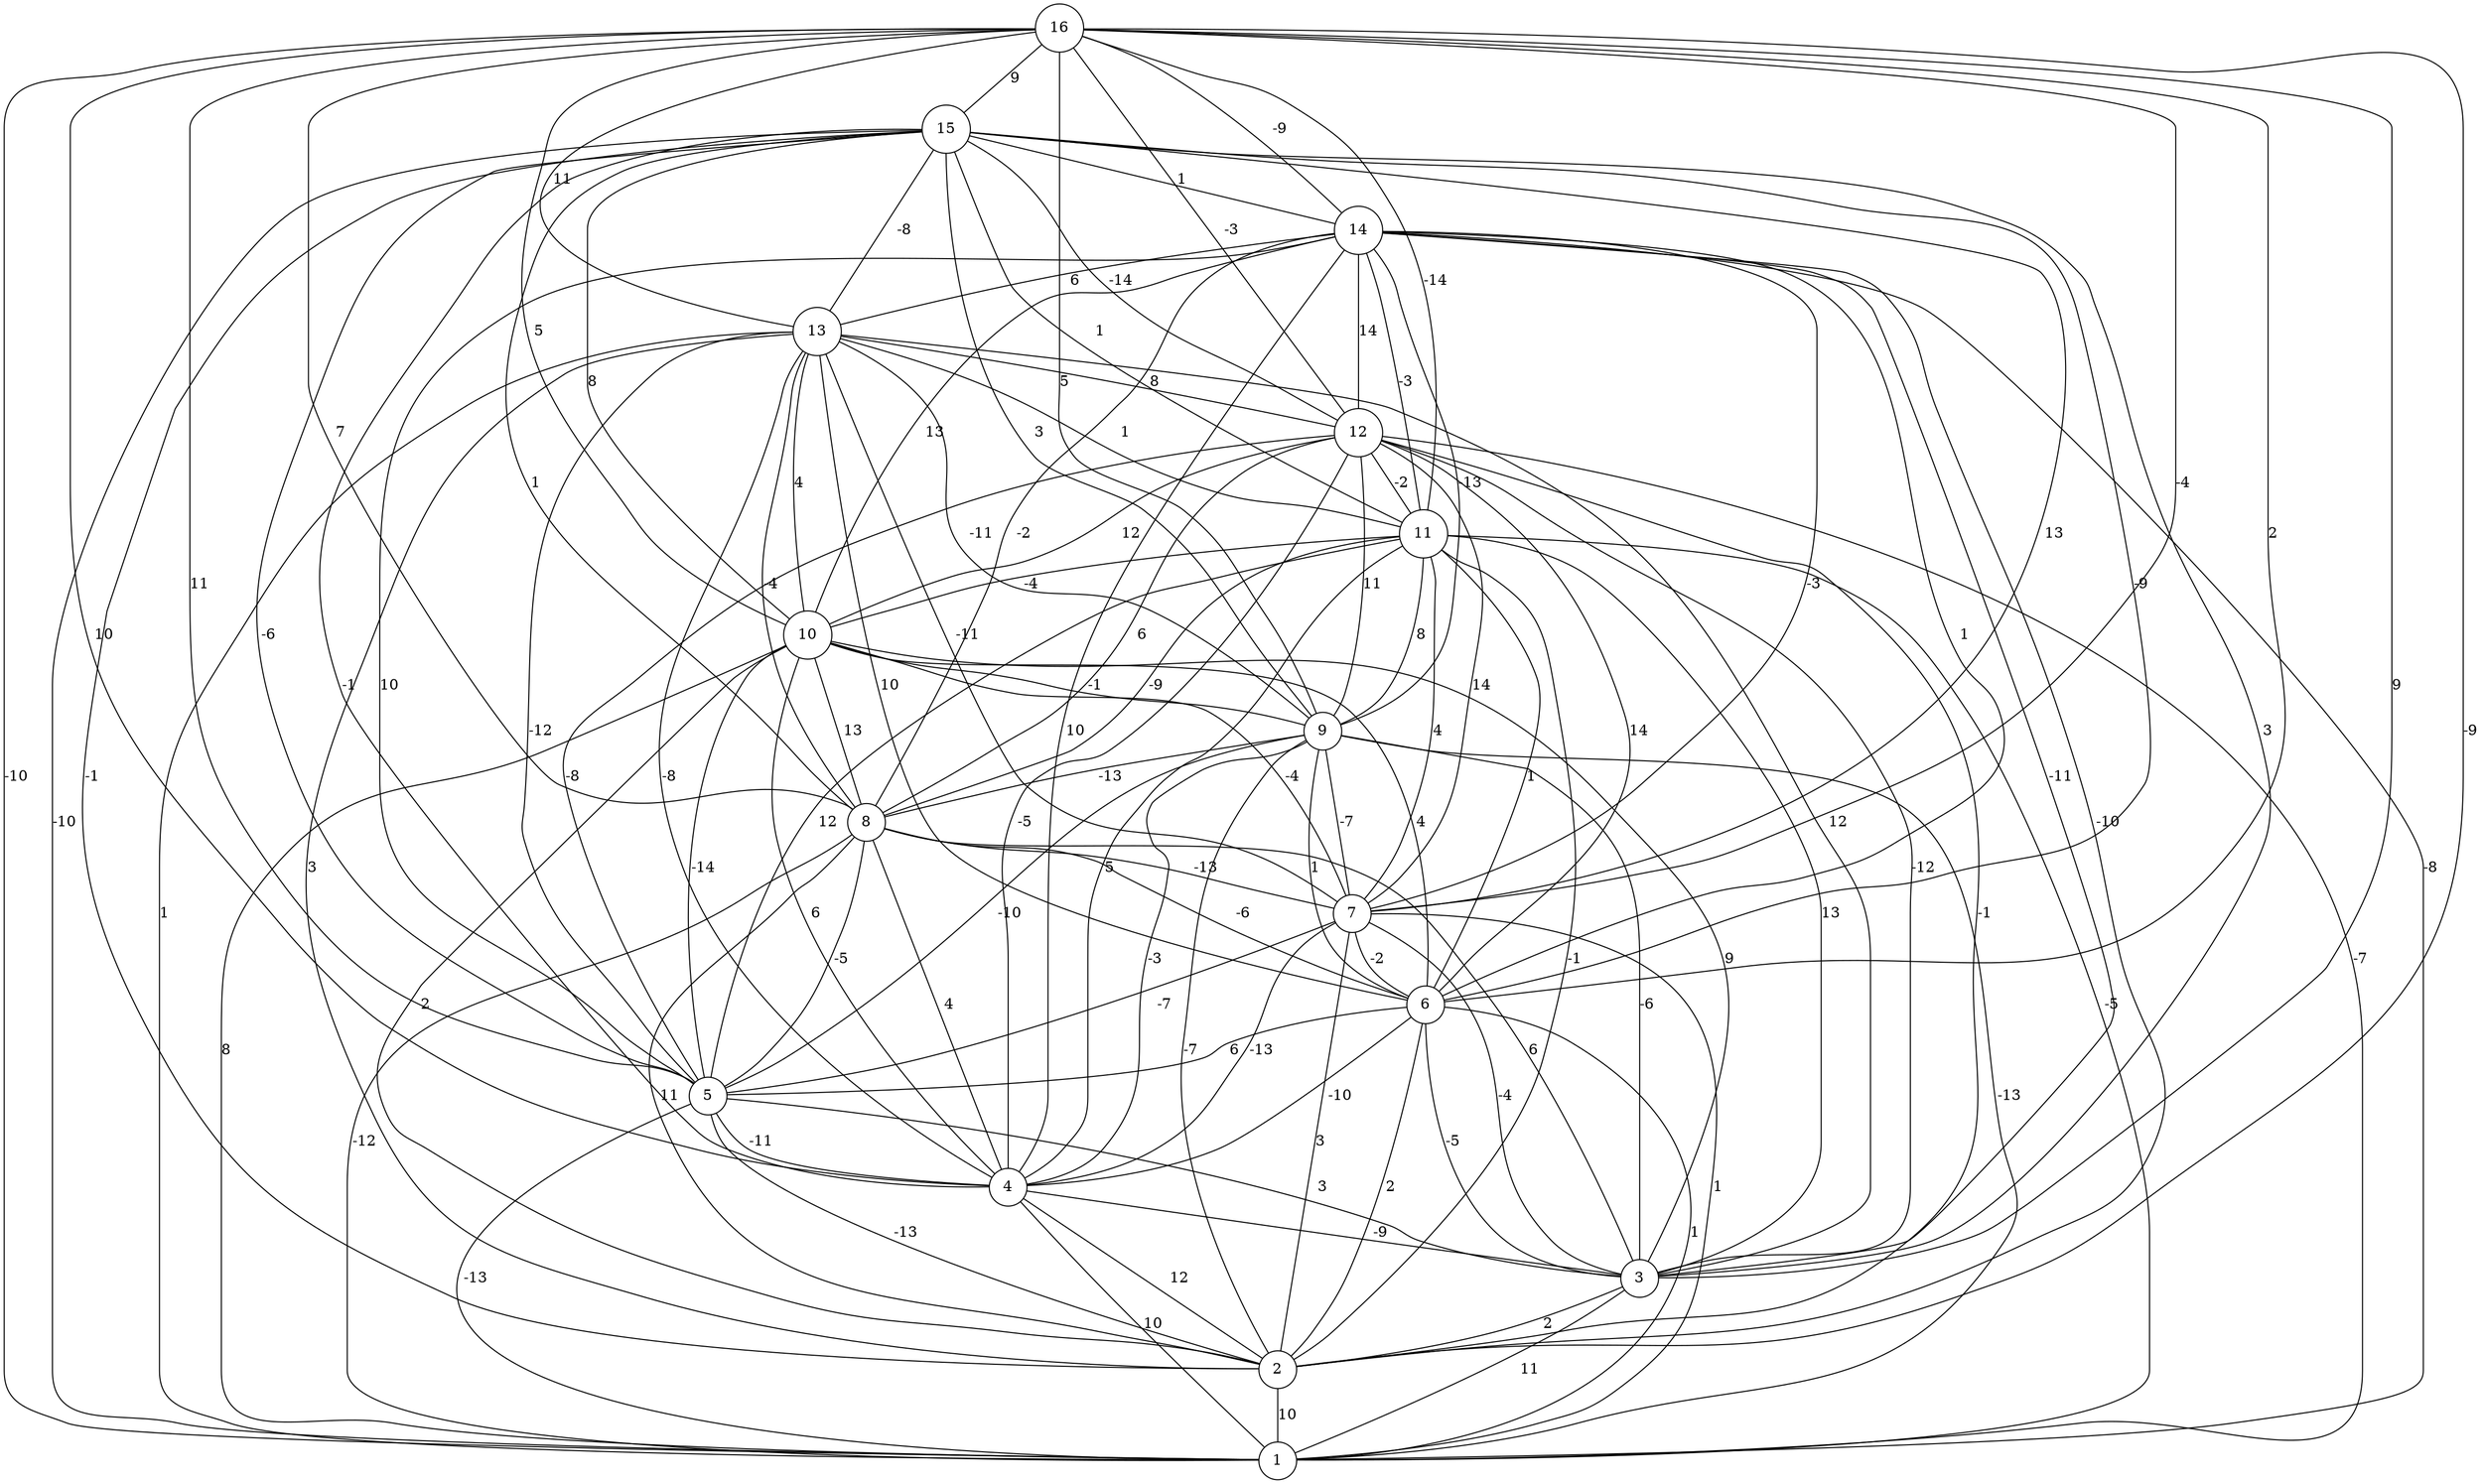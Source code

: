 graph { 
	 fontname="Helvetica,Arial,sans-serif" 
	 node [shape = circle]; 
	 16 -- 1 [label = "-10"];
	 16 -- 2 [label = "-9"];
	 16 -- 3 [label = "9"];
	 16 -- 4 [label = "10"];
	 16 -- 5 [label = "11"];
	 16 -- 6 [label = "2"];
	 16 -- 7 [label = "-4"];
	 16 -- 8 [label = "7"];
	 16 -- 9 [label = "5"];
	 16 -- 10 [label = "5"];
	 16 -- 11 [label = "-14"];
	 16 -- 12 [label = "-3"];
	 16 -- 13 [label = "11"];
	 16 -- 14 [label = "-9"];
	 16 -- 15 [label = "9"];
	 15 -- 1 [label = "-10"];
	 15 -- 2 [label = "-1"];
	 15 -- 3 [label = "3"];
	 15 -- 4 [label = "-1"];
	 15 -- 5 [label = "-6"];
	 15 -- 6 [label = "-9"];
	 15 -- 7 [label = "13"];
	 15 -- 8 [label = "1"];
	 15 -- 9 [label = "3"];
	 15 -- 10 [label = "8"];
	 15 -- 11 [label = "1"];
	 15 -- 12 [label = "-14"];
	 15 -- 13 [label = "-8"];
	 15 -- 14 [label = "1"];
	 14 -- 1 [label = "-8"];
	 14 -- 2 [label = "-10"];
	 14 -- 3 [label = "-11"];
	 14 -- 4 [label = "10"];
	 14 -- 5 [label = "10"];
	 14 -- 6 [label = "1"];
	 14 -- 7 [label = "-3"];
	 14 -- 8 [label = "-2"];
	 14 -- 9 [label = "-13"];
	 14 -- 10 [label = "13"];
	 14 -- 11 [label = "-3"];
	 14 -- 12 [label = "14"];
	 14 -- 13 [label = "6"];
	 13 -- 1 [label = "1"];
	 13 -- 2 [label = "3"];
	 13 -- 3 [label = "12"];
	 13 -- 4 [label = "-8"];
	 13 -- 5 [label = "-12"];
	 13 -- 6 [label = "10"];
	 13 -- 7 [label = "-11"];
	 13 -- 8 [label = "-4"];
	 13 -- 9 [label = "-11"];
	 13 -- 10 [label = "4"];
	 13 -- 11 [label = "1"];
	 13 -- 12 [label = "8"];
	 12 -- 1 [label = "-7"];
	 12 -- 2 [label = "-1"];
	 12 -- 3 [label = "-12"];
	 12 -- 4 [label = "-5"];
	 12 -- 5 [label = "-8"];
	 12 -- 6 [label = "14"];
	 12 -- 7 [label = "14"];
	 12 -- 8 [label = "6"];
	 12 -- 9 [label = "11"];
	 12 -- 10 [label = "12"];
	 12 -- 11 [label = "-2"];
	 11 -- 1 [label = "-5"];
	 11 -- 2 [label = "-1"];
	 11 -- 3 [label = "13"];
	 11 -- 4 [label = "5"];
	 11 -- 5 [label = "12"];
	 11 -- 6 [label = "1"];
	 11 -- 7 [label = "4"];
	 11 -- 8 [label = "-9"];
	 11 -- 9 [label = "8"];
	 11 -- 10 [label = "-4"];
	 10 -- 1 [label = "8"];
	 10 -- 2 [label = "2"];
	 10 -- 3 [label = "9"];
	 10 -- 4 [label = "6"];
	 10 -- 5 [label = "-14"];
	 10 -- 6 [label = "4"];
	 10 -- 7 [label = "-4"];
	 10 -- 8 [label = "13"];
	 10 -- 9 [label = "-1"];
	 9 -- 1 [label = "-13"];
	 9 -- 2 [label = "-7"];
	 9 -- 3 [label = "-6"];
	 9 -- 4 [label = "-3"];
	 9 -- 5 [label = "-10"];
	 9 -- 6 [label = "1"];
	 9 -- 7 [label = "-7"];
	 9 -- 8 [label = "-13"];
	 8 -- 1 [label = "-12"];
	 8 -- 2 [label = "11"];
	 8 -- 3 [label = "6"];
	 8 -- 4 [label = "4"];
	 8 -- 5 [label = "-5"];
	 8 -- 6 [label = "-6"];
	 8 -- 7 [label = "-13"];
	 7 -- 1 [label = "1"];
	 7 -- 2 [label = "3"];
	 7 -- 3 [label = "-4"];
	 7 -- 4 [label = "-13"];
	 7 -- 5 [label = "-7"];
	 7 -- 6 [label = "-2"];
	 6 -- 1 [label = "1"];
	 6 -- 2 [label = "2"];
	 6 -- 3 [label = "-5"];
	 6 -- 4 [label = "-10"];
	 6 -- 5 [label = "6"];
	 5 -- 1 [label = "-13"];
	 5 -- 2 [label = "-13"];
	 5 -- 3 [label = "3"];
	 5 -- 4 [label = "-11"];
	 4 -- 1 [label = "10"];
	 4 -- 2 [label = "12"];
	 4 -- 3 [label = "-9"];
	 3 -- 1 [label = "11"];
	 3 -- 2 [label = "2"];
	 2 -- 1 [label = "10"];
	 1;
	 2;
	 3;
	 4;
	 5;
	 6;
	 7;
	 8;
	 9;
	 10;
	 11;
	 12;
	 13;
	 14;
	 15;
	 16;
}
